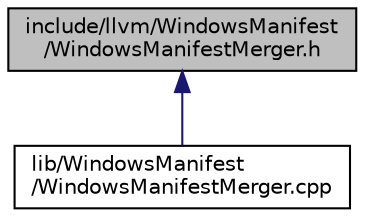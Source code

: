 digraph "include/llvm/WindowsManifest/WindowsManifestMerger.h"
{
 // LATEX_PDF_SIZE
  bgcolor="transparent";
  edge [fontname="Helvetica",fontsize="10",labelfontname="Helvetica",labelfontsize="10"];
  node [fontname="Helvetica",fontsize="10",shape="box"];
  Node1 [label="include/llvm/WindowsManifest\l/WindowsManifestMerger.h",height=0.2,width=0.4,color="black", fillcolor="grey75", style="filled", fontcolor="black",tooltip=" "];
  Node1 -> Node2 [dir="back",color="midnightblue",fontsize="10",style="solid",fontname="Helvetica"];
  Node2 [label="lib/WindowsManifest\l/WindowsManifestMerger.cpp",height=0.2,width=0.4,color="black",URL="$WindowsManifestMerger_8cpp.html",tooltip=" "];
}
